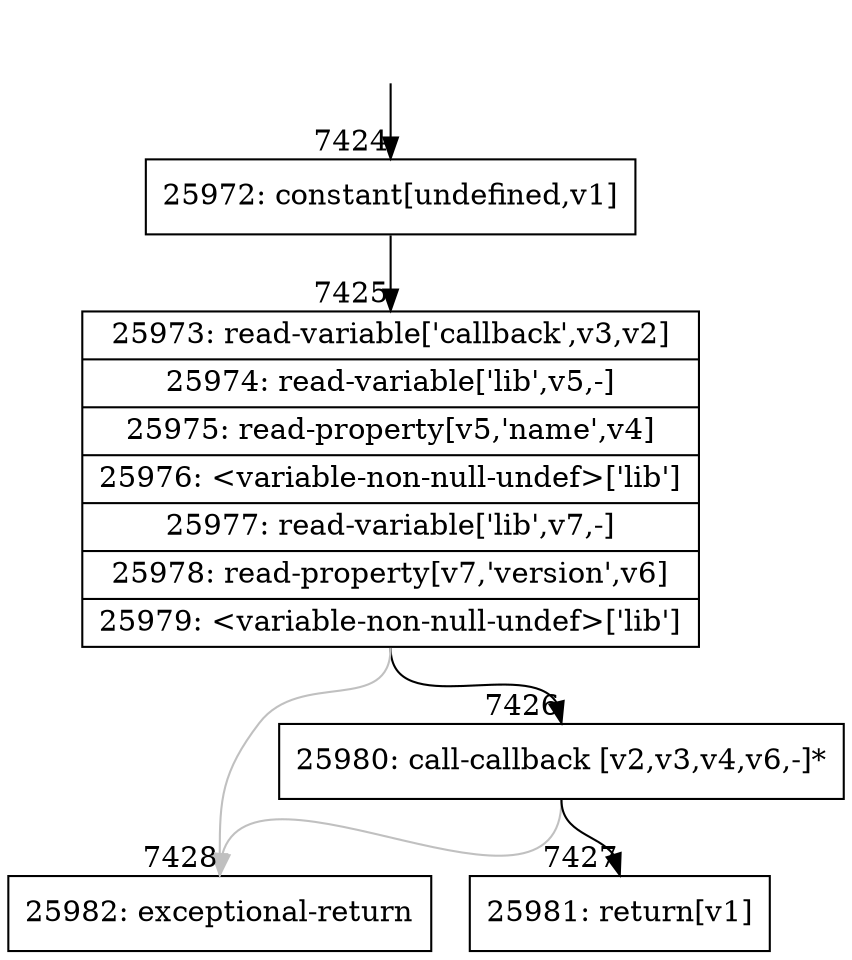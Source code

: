 digraph {
rankdir="TD"
BB_entry620[shape=none,label=""];
BB_entry620 -> BB7424 [tailport=s, headport=n, headlabel="    7424"]
BB7424 [shape=record label="{25972: constant[undefined,v1]}" ] 
BB7424 -> BB7425 [tailport=s, headport=n, headlabel="      7425"]
BB7425 [shape=record label="{25973: read-variable['callback',v3,v2]|25974: read-variable['lib',v5,-]|25975: read-property[v5,'name',v4]|25976: \<variable-non-null-undef\>['lib']|25977: read-variable['lib',v7,-]|25978: read-property[v7,'version',v6]|25979: \<variable-non-null-undef\>['lib']}" ] 
BB7425 -> BB7426 [tailport=s, headport=n, headlabel="      7426"]
BB7425 -> BB7428 [tailport=s, headport=n, color=gray, headlabel="      7428"]
BB7426 [shape=record label="{25980: call-callback [v2,v3,v4,v6,-]*}" ] 
BB7426 -> BB7427 [tailport=s, headport=n, headlabel="      7427"]
BB7426 -> BB7428 [tailport=s, headport=n, color=gray]
BB7427 [shape=record label="{25981: return[v1]}" ] 
BB7428 [shape=record label="{25982: exceptional-return}" ] 
//#$~ 13702
}
